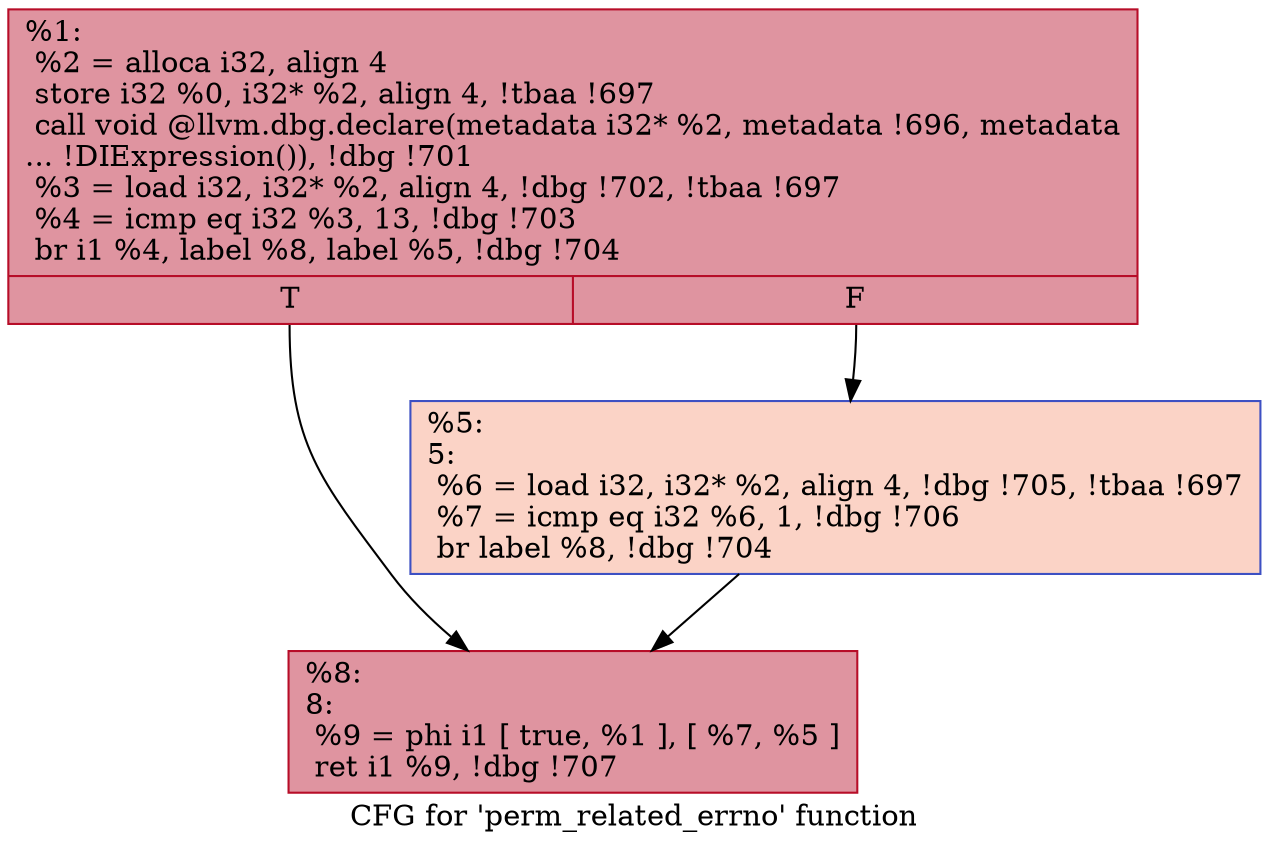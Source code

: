 digraph "CFG for 'perm_related_errno' function" {
	label="CFG for 'perm_related_errno' function";

	Node0x1e78110 [shape=record,color="#b70d28ff", style=filled, fillcolor="#b70d2870",label="{%1:\l  %2 = alloca i32, align 4\l  store i32 %0, i32* %2, align 4, !tbaa !697\l  call void @llvm.dbg.declare(metadata i32* %2, metadata !696, metadata\l... !DIExpression()), !dbg !701\l  %3 = load i32, i32* %2, align 4, !dbg !702, !tbaa !697\l  %4 = icmp eq i32 %3, 13, !dbg !703\l  br i1 %4, label %8, label %5, !dbg !704\l|{<s0>T|<s1>F}}"];
	Node0x1e78110:s0 -> Node0x1e781b0;
	Node0x1e78110:s1 -> Node0x1e78160;
	Node0x1e78160 [shape=record,color="#3d50c3ff", style=filled, fillcolor="#f59c7d70",label="{%5:\l5:                                                \l  %6 = load i32, i32* %2, align 4, !dbg !705, !tbaa !697\l  %7 = icmp eq i32 %6, 1, !dbg !706\l  br label %8, !dbg !704\l}"];
	Node0x1e78160 -> Node0x1e781b0;
	Node0x1e781b0 [shape=record,color="#b70d28ff", style=filled, fillcolor="#b70d2870",label="{%8:\l8:                                                \l  %9 = phi i1 [ true, %1 ], [ %7, %5 ]\l  ret i1 %9, !dbg !707\l}"];
}
